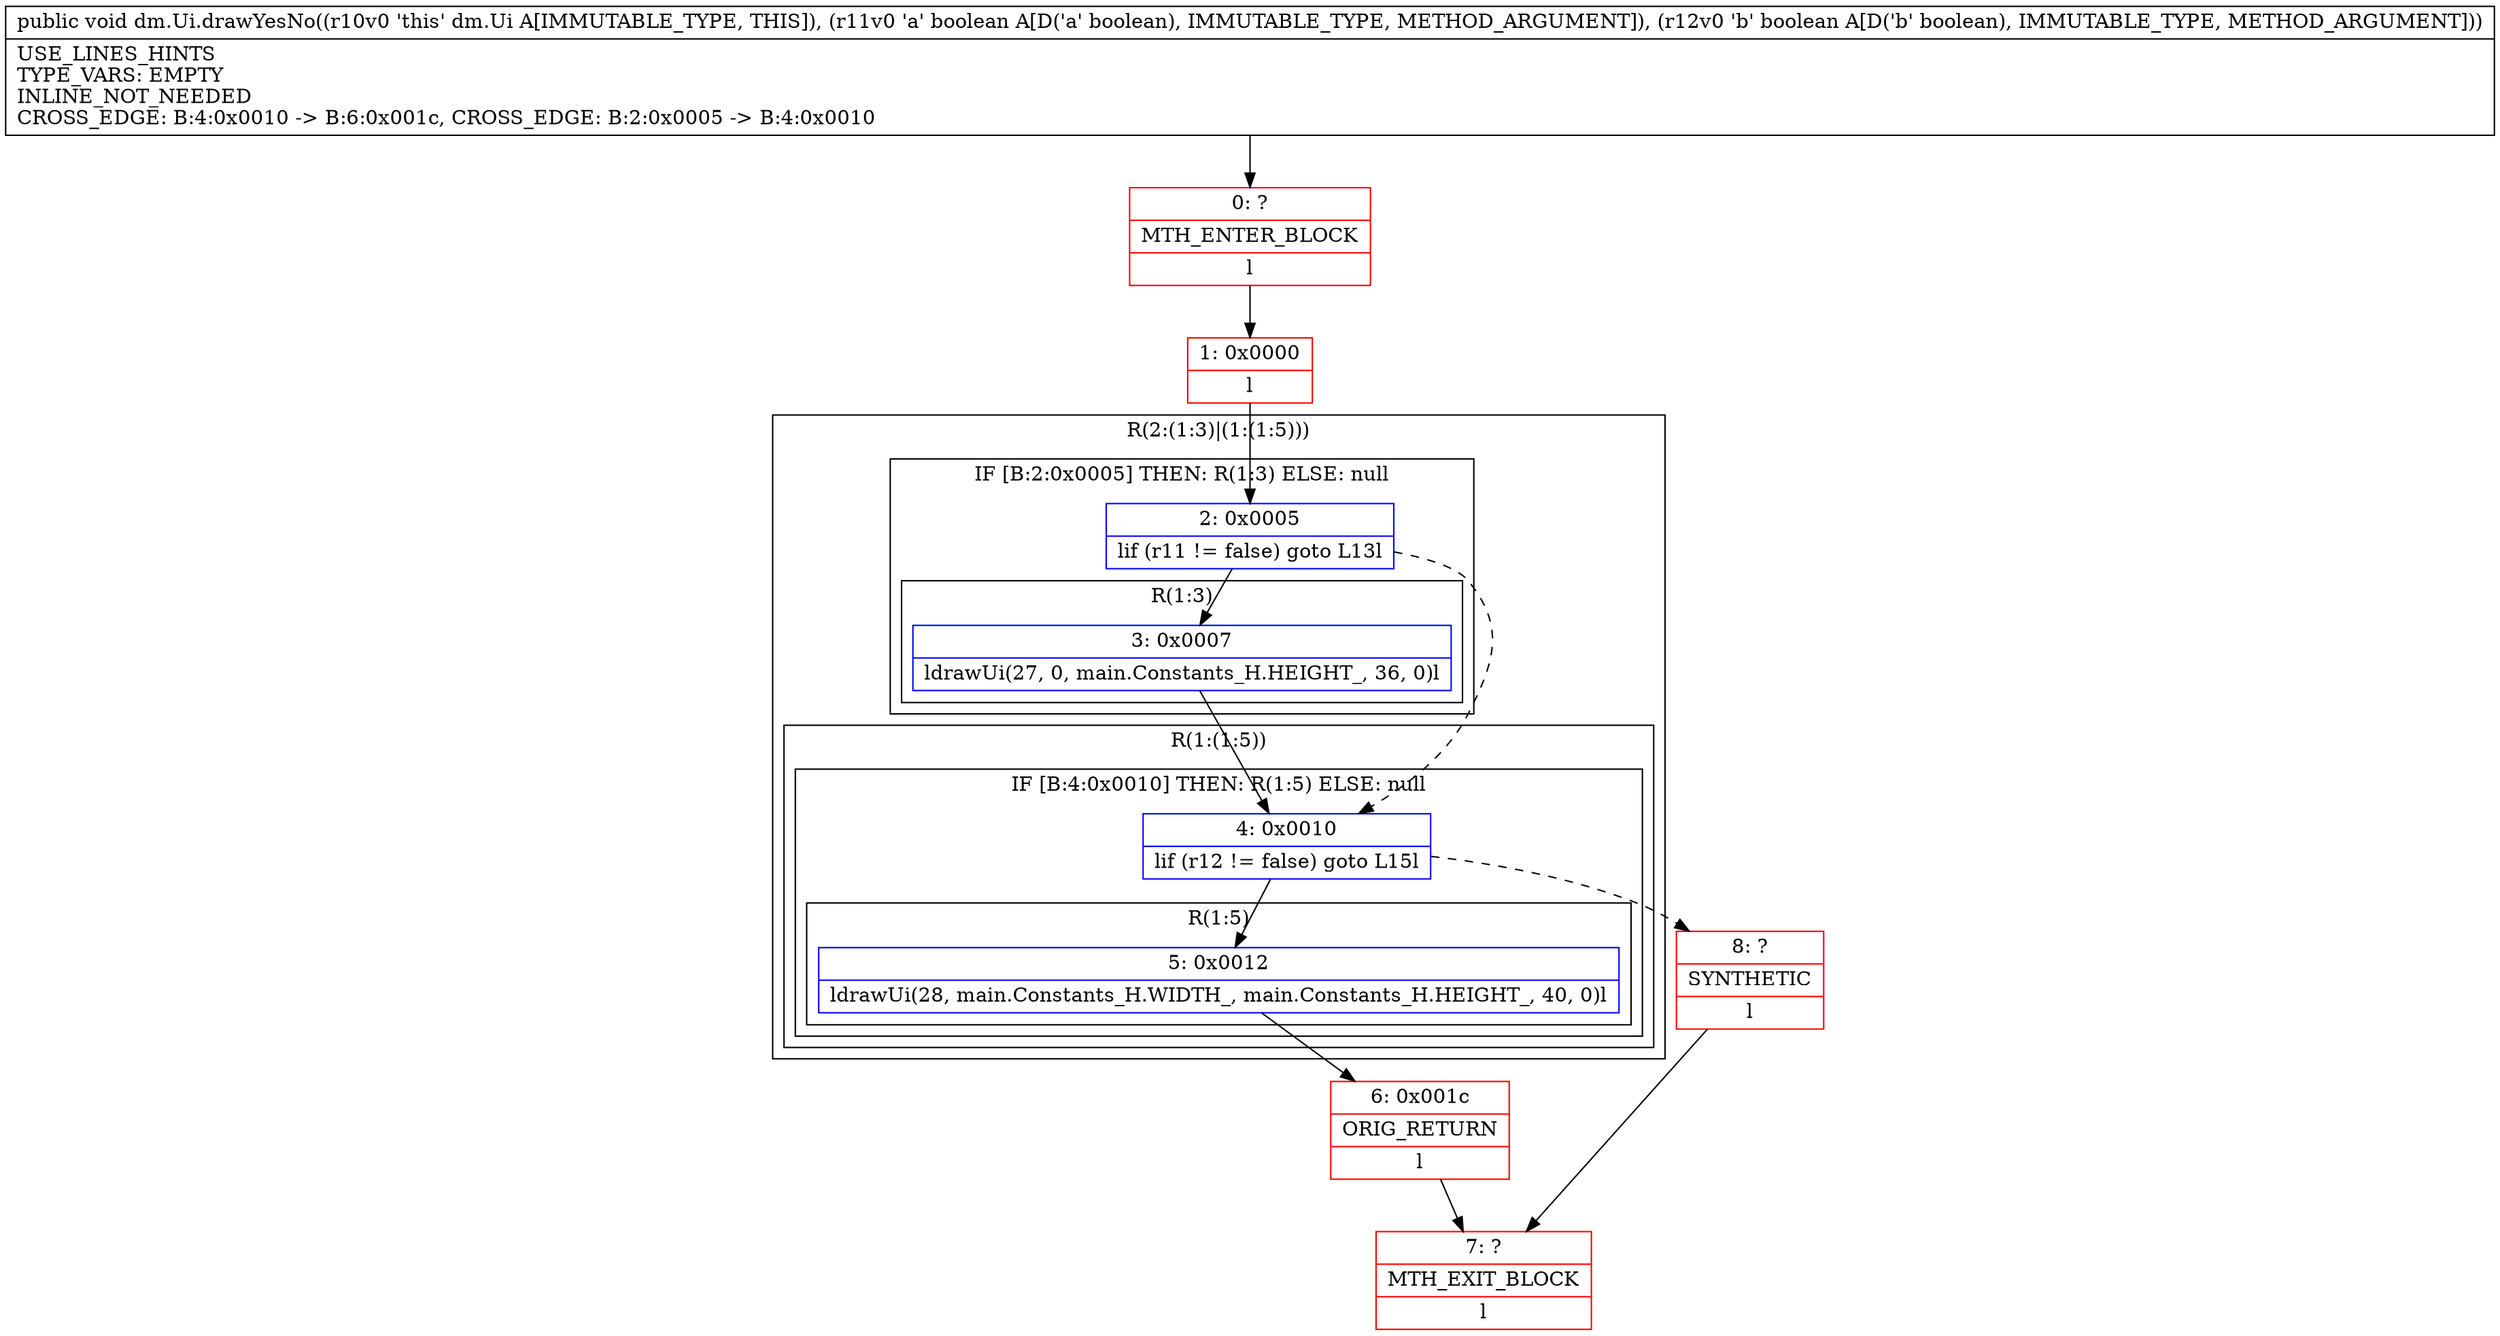 digraph "CFG fordm.Ui.drawYesNo(ZZ)V" {
subgraph cluster_Region_103525529 {
label = "R(2:(1:3)|(1:(1:5)))";
node [shape=record,color=blue];
subgraph cluster_IfRegion_525926932 {
label = "IF [B:2:0x0005] THEN: R(1:3) ELSE: null";
node [shape=record,color=blue];
Node_2 [shape=record,label="{2\:\ 0x0005|lif (r11 != false) goto L13l}"];
subgraph cluster_Region_1564054375 {
label = "R(1:3)";
node [shape=record,color=blue];
Node_3 [shape=record,label="{3\:\ 0x0007|ldrawUi(27, 0, main.Constants_H.HEIGHT_, 36, 0)l}"];
}
}
subgraph cluster_Region_997213084 {
label = "R(1:(1:5))";
node [shape=record,color=blue];
subgraph cluster_IfRegion_1625587471 {
label = "IF [B:4:0x0010] THEN: R(1:5) ELSE: null";
node [shape=record,color=blue];
Node_4 [shape=record,label="{4\:\ 0x0010|lif (r12 != false) goto L15l}"];
subgraph cluster_Region_939169957 {
label = "R(1:5)";
node [shape=record,color=blue];
Node_5 [shape=record,label="{5\:\ 0x0012|ldrawUi(28, main.Constants_H.WIDTH_, main.Constants_H.HEIGHT_, 40, 0)l}"];
}
}
}
}
Node_0 [shape=record,color=red,label="{0\:\ ?|MTH_ENTER_BLOCK\l|l}"];
Node_1 [shape=record,color=red,label="{1\:\ 0x0000|l}"];
Node_6 [shape=record,color=red,label="{6\:\ 0x001c|ORIG_RETURN\l|l}"];
Node_7 [shape=record,color=red,label="{7\:\ ?|MTH_EXIT_BLOCK\l|l}"];
Node_8 [shape=record,color=red,label="{8\:\ ?|SYNTHETIC\l|l}"];
MethodNode[shape=record,label="{public void dm.Ui.drawYesNo((r10v0 'this' dm.Ui A[IMMUTABLE_TYPE, THIS]), (r11v0 'a' boolean A[D('a' boolean), IMMUTABLE_TYPE, METHOD_ARGUMENT]), (r12v0 'b' boolean A[D('b' boolean), IMMUTABLE_TYPE, METHOD_ARGUMENT]))  | USE_LINES_HINTS\lTYPE_VARS: EMPTY\lINLINE_NOT_NEEDED\lCROSS_EDGE: B:4:0x0010 \-\> B:6:0x001c, CROSS_EDGE: B:2:0x0005 \-\> B:4:0x0010\l}"];
MethodNode -> Node_0;
Node_2 -> Node_3;
Node_2 -> Node_4[style=dashed];
Node_3 -> Node_4;
Node_4 -> Node_5;
Node_4 -> Node_8[style=dashed];
Node_5 -> Node_6;
Node_0 -> Node_1;
Node_1 -> Node_2;
Node_6 -> Node_7;
Node_8 -> Node_7;
}

